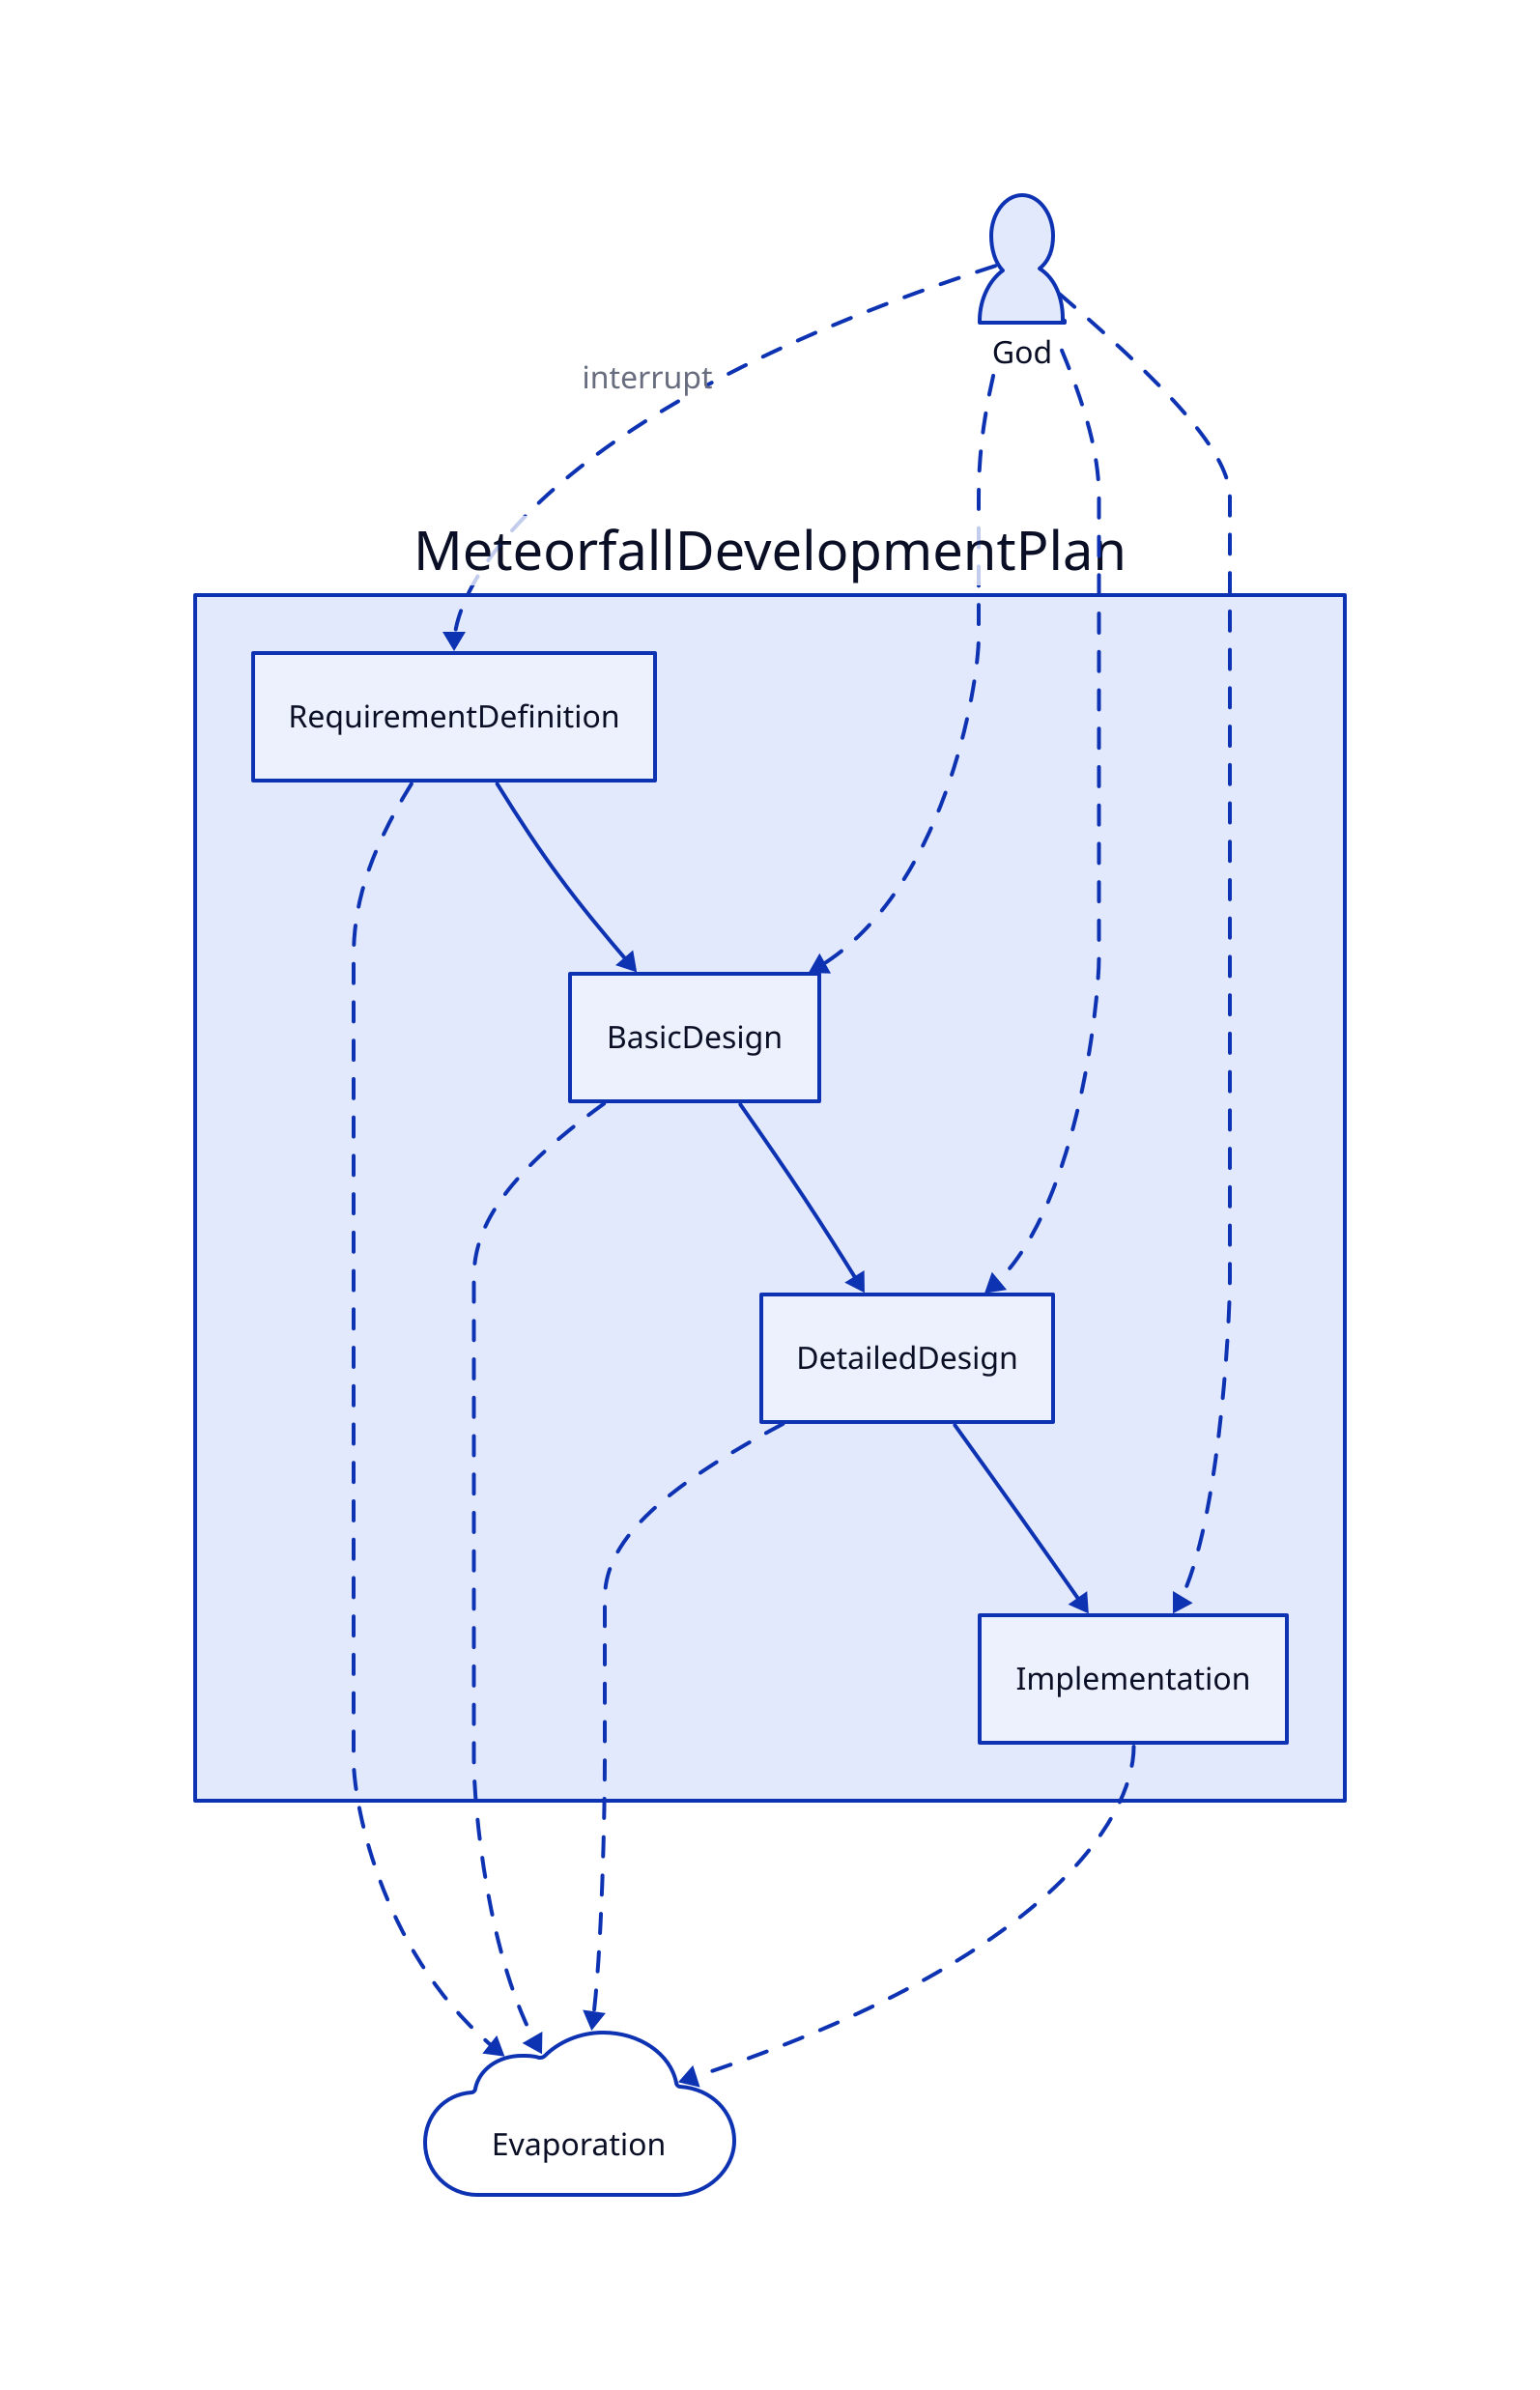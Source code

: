 MeteorfallDevelopmentPlan 
MeteorfallDevelopmentPlan.RequirementDefinition
MeteorfallDevelopmentPlan.BasicDesign
MeteorfallDevelopmentPlan.DetailedDesign
MeteorfallDevelopmentPlan.Implementation

God.shape : person
Evaporation.shape:cloud

MeteorfallDevelopmentPlan.RequirementDefinition -> MeteorfallDevelopmentPlan.BasicDesign
MeteorfallDevelopmentPlan.BasicDesign -> MeteorfallDevelopmentPlan.DetailedDesign
MeteorfallDevelopmentPlan.DetailedDesign -> MeteorfallDevelopmentPlan.Implementation

God -> MeteorfallDevelopmentPlan.RequirementDefinition:"interrupt" {
    style.stroke-dash: 5
}

God -> MeteorfallDevelopmentPlan.BasicDesign: {
    style.stroke-dash: 5
}

God -> MeteorfallDevelopmentPlan.DetailedDesign: {
    style.stroke-dash: 5
}

God -> MeteorfallDevelopmentPlan.Implementation: {
    style.stroke-dash: 5
}


MeteorfallDevelopmentPlan.RequirementDefinition -> Evaporation {
    style.stroke-dash: 5
}

MeteorfallDevelopmentPlan.BasicDesign -> Evaporation {
    style.stroke-dash: 5
}

MeteorfallDevelopmentPlan.DetailedDesign -> Evaporation {
    style.stroke-dash: 5
}

MeteorfallDevelopmentPlan.Implementation -> Evaporation {
    style.stroke-dash: 5
}
